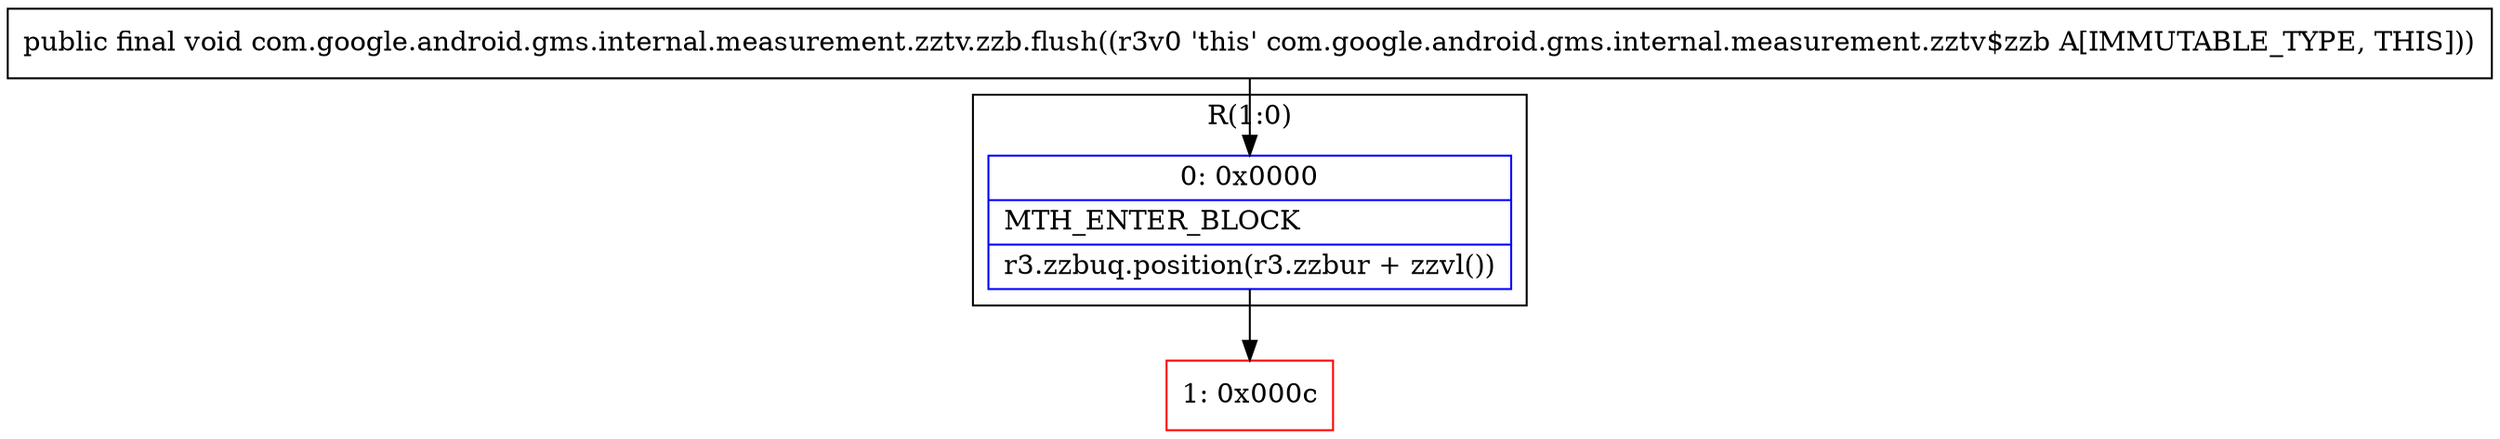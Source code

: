 digraph "CFG forcom.google.android.gms.internal.measurement.zztv.zzb.flush()V" {
subgraph cluster_Region_960226513 {
label = "R(1:0)";
node [shape=record,color=blue];
Node_0 [shape=record,label="{0\:\ 0x0000|MTH_ENTER_BLOCK\l|r3.zzbuq.position(r3.zzbur + zzvl())\l}"];
}
Node_1 [shape=record,color=red,label="{1\:\ 0x000c}"];
MethodNode[shape=record,label="{public final void com.google.android.gms.internal.measurement.zztv.zzb.flush((r3v0 'this' com.google.android.gms.internal.measurement.zztv$zzb A[IMMUTABLE_TYPE, THIS])) }"];
MethodNode -> Node_0;
Node_0 -> Node_1;
}

